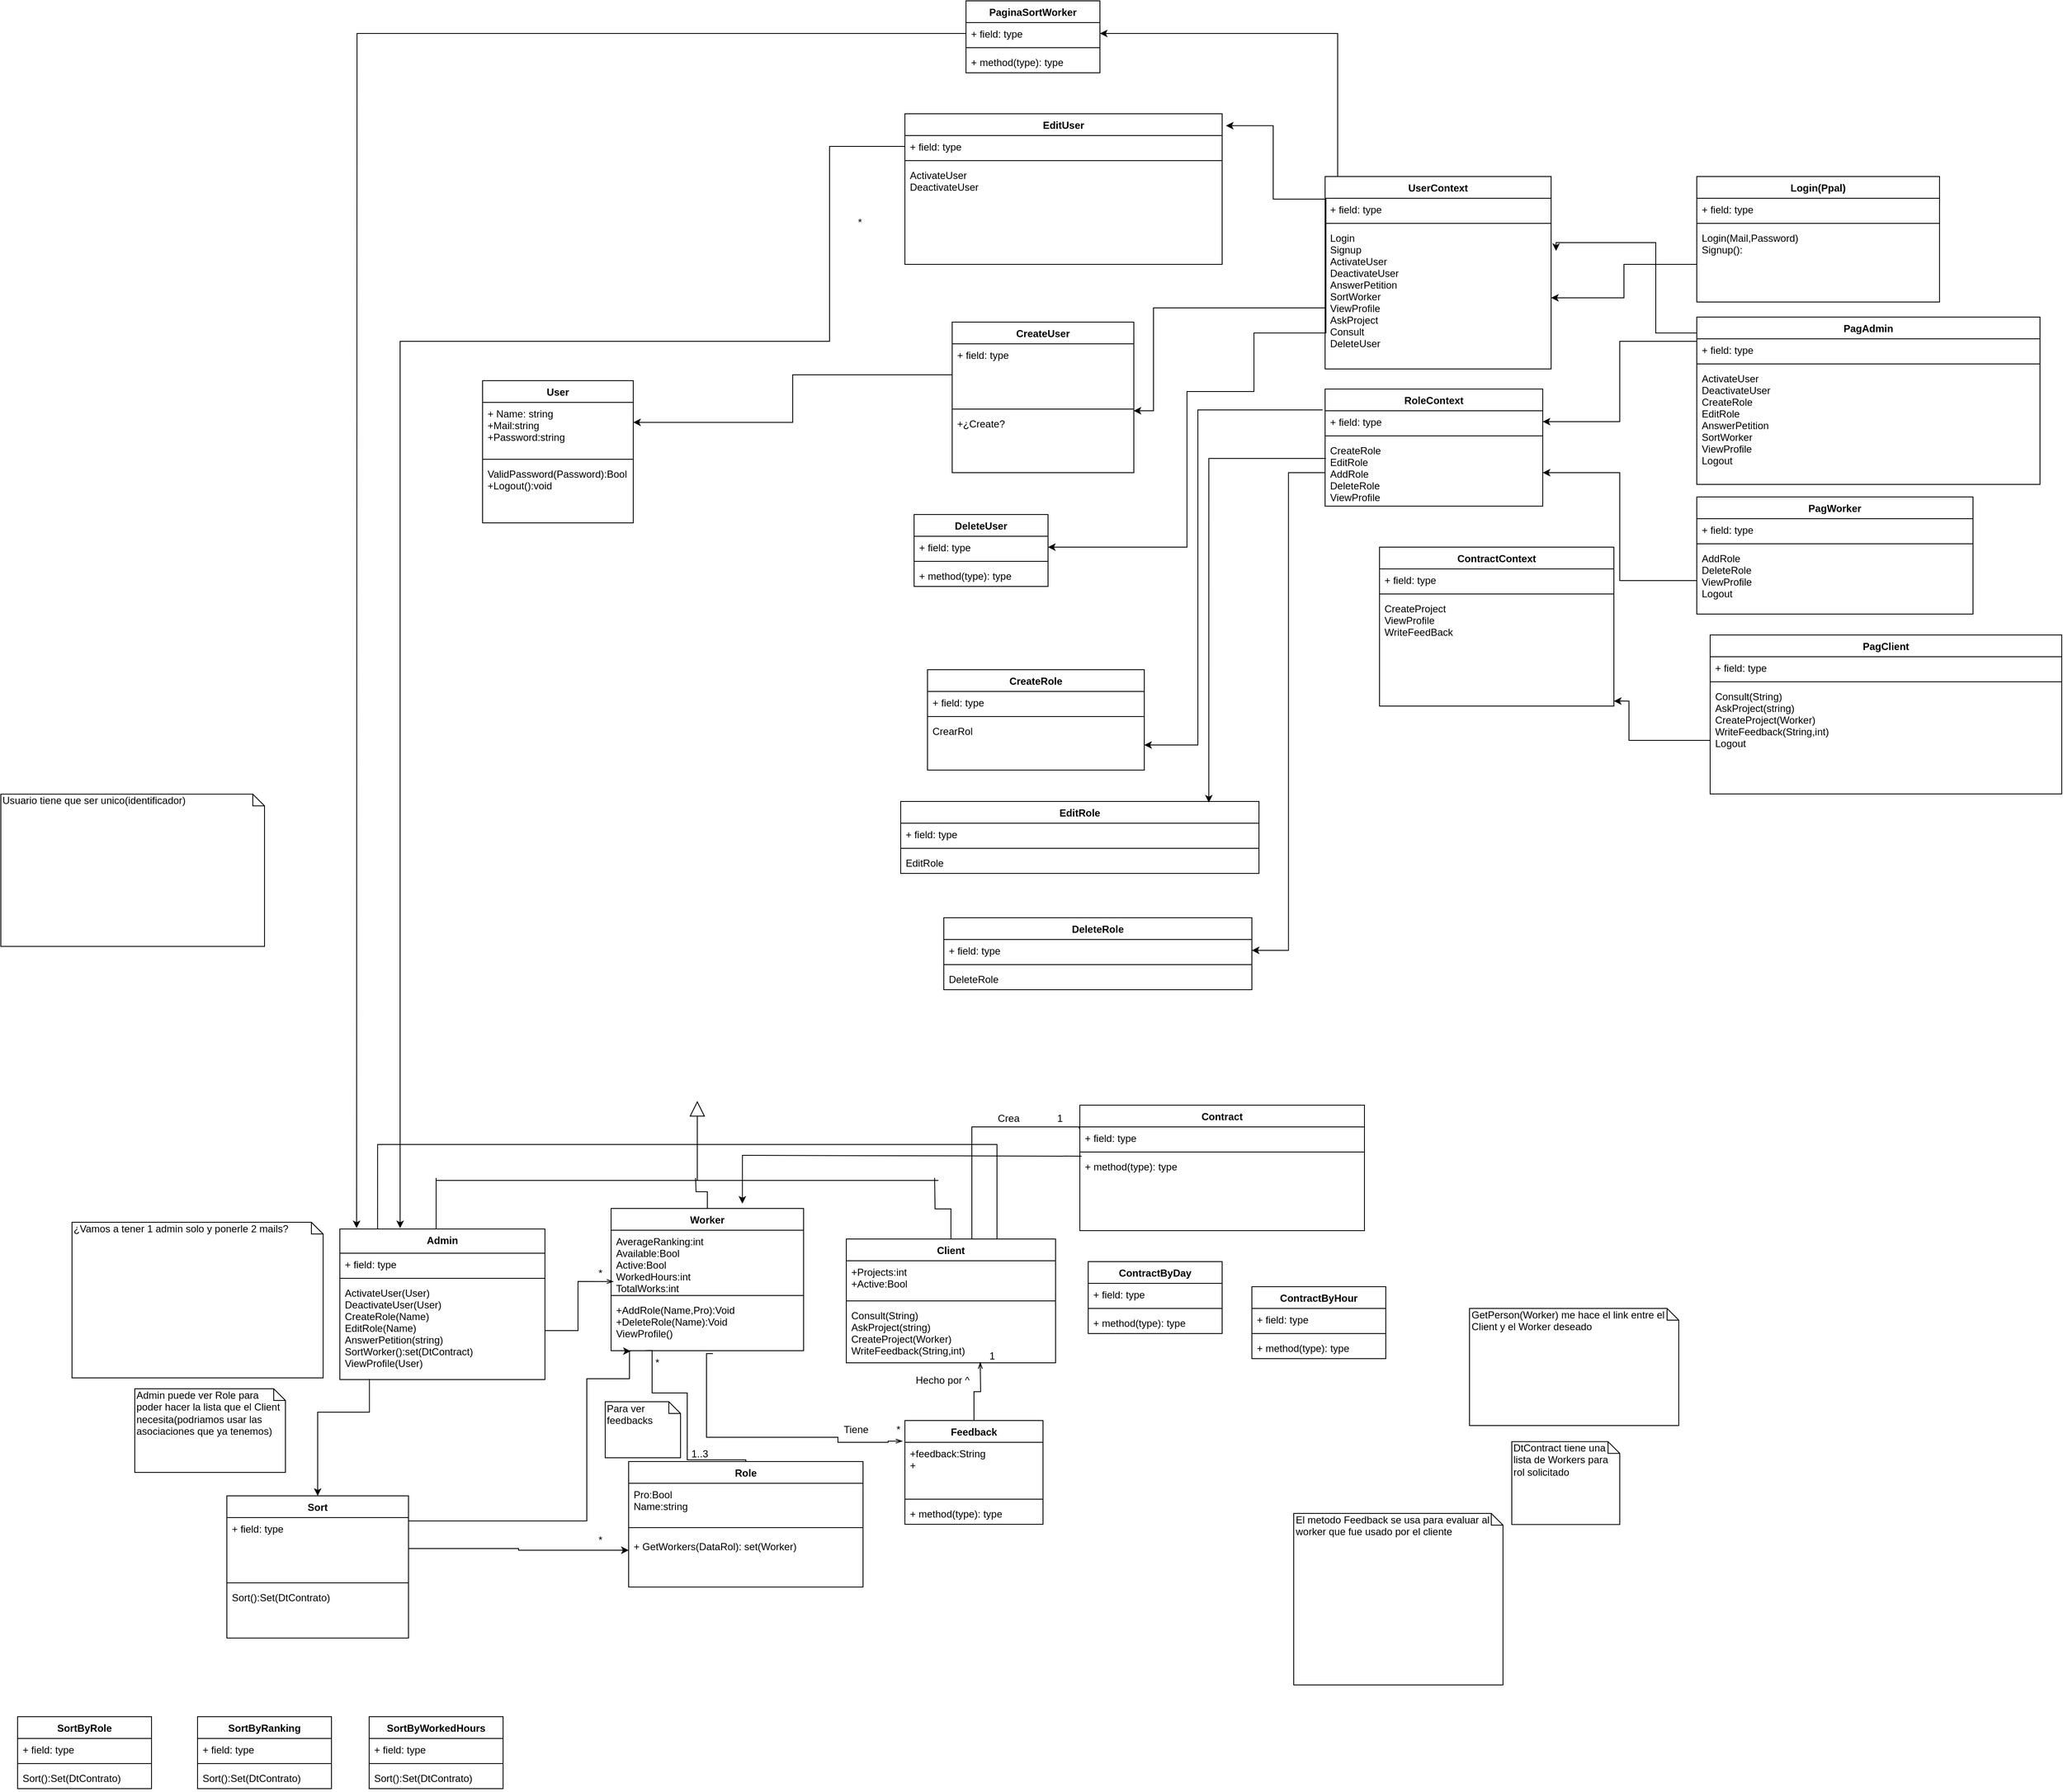 <mxfile version="10.6.7" type="device"><diagram id="SDJkYluCiTzwaR56uqzN" name="Page-1"><mxGraphModel dx="2050" dy="1736" grid="1" gridSize="10" guides="1" tooltips="1" connect="1" arrows="1" fold="1" page="1" pageScale="1" pageWidth="850" pageHeight="1100" math="0" shadow="0"><root><mxCell id="0"/><mxCell id="1" parent="0"/><mxCell id="5q09OxSUYwtpQelPZ46q-1" value="User" style="swimlane;fontStyle=1;align=center;verticalAlign=top;childLayout=stackLayout;horizontal=1;startSize=26;horizontalStack=0;resizeParent=1;resizeParentMax=0;resizeLast=0;collapsible=1;marginBottom=0;" parent="1" vertex="1"><mxGeometry x="-41.5" y="257" width="180" height="170" as="geometry"/></mxCell><mxCell id="5q09OxSUYwtpQelPZ46q-2" value="+ Name: string&#10;+Mail:string&#10;+Password:string&#10;" style="text;strokeColor=none;fillColor=none;align=left;verticalAlign=top;spacingLeft=4;spacingRight=4;overflow=hidden;rotatable=0;points=[[0,0.5],[1,0.5]];portConstraint=eastwest;" parent="5q09OxSUYwtpQelPZ46q-1" vertex="1"><mxGeometry y="26" width="180" height="64" as="geometry"/></mxCell><mxCell id="5q09OxSUYwtpQelPZ46q-3" value="" style="line;strokeWidth=1;fillColor=none;align=left;verticalAlign=middle;spacingTop=-1;spacingLeft=3;spacingRight=3;rotatable=0;labelPosition=right;points=[];portConstraint=eastwest;" parent="5q09OxSUYwtpQelPZ46q-1" vertex="1"><mxGeometry y="90" width="180" height="8" as="geometry"/></mxCell><mxCell id="5q09OxSUYwtpQelPZ46q-4" value="ValidPassword(Password):Bool&#10;+Logout():void&#10;" style="text;strokeColor=none;fillColor=none;align=left;verticalAlign=top;spacingLeft=4;spacingRight=4;overflow=hidden;rotatable=0;points=[[0,0.5],[1,0.5]];portConstraint=eastwest;" parent="5q09OxSUYwtpQelPZ46q-1" vertex="1"><mxGeometry y="98" width="180" height="72" as="geometry"/></mxCell><mxCell id="5q09OxSUYwtpQelPZ46q-5" value="&lt;br&gt;&lt;br&gt;" style="endArrow=block;endSize=16;endFill=0;html=1;entryX=0.513;entryY=1.069;entryDx=0;entryDy=0;entryPerimeter=0;" parent="1" edge="1"><mxGeometry width="160" relative="1" as="geometry"><mxPoint x="215" y="1213" as="sourcePoint"/><mxPoint x="215" y="1118" as="targetPoint"/></mxGeometry></mxCell><mxCell id="5q09OxSUYwtpQelPZ46q-10" value="" style="endArrow=none;html=1;" parent="1" edge="1"><mxGeometry width="50" height="50" relative="1" as="geometry"><mxPoint x="-97" y="1213" as="sourcePoint"/><mxPoint x="503" y="1213" as="targetPoint"/></mxGeometry></mxCell><mxCell id="5q09OxSUYwtpQelPZ46q-26" value="" style="edgeStyle=orthogonalEdgeStyle;rounded=0;orthogonalLoop=1;jettySize=auto;html=1;endArrow=none;endFill=0;" parent="1" source="5q09OxSUYwtpQelPZ46q-12" edge="1"><mxGeometry relative="1" as="geometry"><mxPoint x="-97" y="1210" as="targetPoint"/><Array as="points"><mxPoint x="-97" y="1220"/></Array></mxGeometry></mxCell><mxCell id="5q09OxSUYwtpQelPZ46q-35" value="" style="edgeStyle=orthogonalEdgeStyle;rounded=0;orthogonalLoop=1;jettySize=auto;html=1;endArrow=none;endFill=0;" parent="1" source="5q09OxSUYwtpQelPZ46q-27" edge="1"><mxGeometry relative="1" as="geometry"><mxPoint x="213" y="1210" as="targetPoint"/></mxGeometry></mxCell><mxCell id="5q09OxSUYwtpQelPZ46q-27" value="Worker" style="swimlane;fontStyle=1;align=center;verticalAlign=top;childLayout=stackLayout;horizontal=1;startSize=26;horizontalStack=0;resizeParent=1;resizeParentMax=0;resizeLast=0;collapsible=1;marginBottom=0;" parent="1" vertex="1"><mxGeometry x="112" y="1246.5" width="230" height="170" as="geometry"/></mxCell><mxCell id="5q09OxSUYwtpQelPZ46q-28" value="AverageRanking:int&#10;Available:Bool&#10;Active:Bool&#10;WorkedHours:int&#10;TotalWorks:int&#10;&#10;" style="text;strokeColor=none;fillColor=none;align=left;verticalAlign=top;spacingLeft=4;spacingRight=4;overflow=hidden;rotatable=0;points=[[0,0.5],[1,0.5]];portConstraint=eastwest;" parent="5q09OxSUYwtpQelPZ46q-27" vertex="1"><mxGeometry y="26" width="230" height="74" as="geometry"/></mxCell><mxCell id="5q09OxSUYwtpQelPZ46q-29" value="" style="line;strokeWidth=1;fillColor=none;align=left;verticalAlign=middle;spacingTop=-1;spacingLeft=3;spacingRight=3;rotatable=0;labelPosition=right;points=[];portConstraint=eastwest;" parent="5q09OxSUYwtpQelPZ46q-27" vertex="1"><mxGeometry y="100" width="230" height="8" as="geometry"/></mxCell><mxCell id="5q09OxSUYwtpQelPZ46q-30" value="+AddRole(Name,Pro):Void&#10;+DeleteRole(Name):Void&#10;ViewProfile()" style="text;strokeColor=none;fillColor=none;align=left;verticalAlign=top;spacingLeft=4;spacingRight=4;overflow=hidden;rotatable=0;points=[[0,0.5],[1,0.5]];portConstraint=eastwest;" parent="5q09OxSUYwtpQelPZ46q-27" vertex="1"><mxGeometry y="108" width="230" height="62" as="geometry"/></mxCell><mxCell id="5q09OxSUYwtpQelPZ46q-89" style="edgeStyle=orthogonalEdgeStyle;rounded=0;orthogonalLoop=1;jettySize=auto;html=1;exitX=0.5;exitY=0;exitDx=0;exitDy=0;startArrow=none;startFill=0;endArrow=none;endFill=0;" parent="1" source="5q09OxSUYwtpQelPZ46q-36" edge="1"><mxGeometry relative="1" as="geometry"><mxPoint x="498.529" y="1210" as="targetPoint"/></mxGeometry></mxCell><mxCell id="k8MaMHGygyyiRWq4Le-P-3" style="edgeStyle=orthogonalEdgeStyle;rounded=0;orthogonalLoop=1;jettySize=auto;html=1;exitX=0.75;exitY=0;exitDx=0;exitDy=0;entryX=0.184;entryY=0.009;entryDx=0;entryDy=0;entryPerimeter=0;endArrow=none;endFill=0;" parent="1" source="5q09OxSUYwtpQelPZ46q-36" target="5q09OxSUYwtpQelPZ46q-12" edge="1"><mxGeometry relative="1" as="geometry"><Array as="points"><mxPoint x="573" y="1170"/><mxPoint x="-167" y="1170"/></Array></mxGeometry></mxCell><mxCell id="50Mh4U7ZmOXtQYmtyxgU-5" style="edgeStyle=orthogonalEdgeStyle;rounded=0;orthogonalLoop=1;jettySize=auto;html=1;entryX=-0.002;entryY=0.088;entryDx=0;entryDy=0;entryPerimeter=0;endArrow=none;endFill=0;" parent="1" source="5q09OxSUYwtpQelPZ46q-36" edge="1" target="50Mh4U7ZmOXtQYmtyxgU-2"><mxGeometry relative="1" as="geometry"><mxPoint x="652" y="1149" as="targetPoint"/><Array as="points"><mxPoint x="543" y="1149"/><mxPoint x="671" y="1149"/></Array></mxGeometry></mxCell><mxCell id="5q09OxSUYwtpQelPZ46q-36" value="Client" style="swimlane;fontStyle=1;align=center;verticalAlign=top;childLayout=stackLayout;horizontal=1;startSize=26;horizontalStack=0;resizeParent=1;resizeParentMax=0;resizeLast=0;collapsible=1;marginBottom=0;" parent="1" vertex="1"><mxGeometry x="393" y="1283" width="250" height="148" as="geometry"/></mxCell><mxCell id="5q09OxSUYwtpQelPZ46q-37" value="+Projects:int&#10;+Active:Bool&#10;" style="text;strokeColor=none;fillColor=none;align=left;verticalAlign=top;spacingLeft=4;spacingRight=4;overflow=hidden;rotatable=0;points=[[0,0.5],[1,0.5]];portConstraint=eastwest;" parent="5q09OxSUYwtpQelPZ46q-36" vertex="1"><mxGeometry y="26" width="250" height="44" as="geometry"/></mxCell><mxCell id="5q09OxSUYwtpQelPZ46q-38" value="" style="line;strokeWidth=1;fillColor=none;align=left;verticalAlign=middle;spacingTop=-1;spacingLeft=3;spacingRight=3;rotatable=0;labelPosition=right;points=[];portConstraint=eastwest;" parent="5q09OxSUYwtpQelPZ46q-36" vertex="1"><mxGeometry y="70" width="250" height="8" as="geometry"/></mxCell><mxCell id="5q09OxSUYwtpQelPZ46q-39" value="Consult(String)&#10;AskProject(string)&#10;CreateProject(Worker)&#10;WriteFeedback(String,int)&#10;&#10;" style="text;strokeColor=none;fillColor=none;align=left;verticalAlign=top;spacingLeft=4;spacingRight=4;overflow=hidden;rotatable=0;points=[[0,0.5],[1,0.5]];portConstraint=eastwest;" parent="5q09OxSUYwtpQelPZ46q-36" vertex="1"><mxGeometry y="78" width="250" height="70" as="geometry"/></mxCell><mxCell id="5q09OxSUYwtpQelPZ46q-85" style="edgeStyle=orthogonalEdgeStyle;rounded=0;orthogonalLoop=1;jettySize=auto;html=1;exitX=0.5;exitY=0;exitDx=0;exitDy=0;entryX=0.177;entryY=0.997;entryDx=0;entryDy=0;entryPerimeter=0;startArrow=none;startFill=0;endArrow=none;endFill=0;" parent="1" source="5q09OxSUYwtpQelPZ46q-53" target="5q09OxSUYwtpQelPZ46q-30" edge="1"><mxGeometry relative="1" as="geometry"><Array as="points"><mxPoint x="203" y="1547"/><mxPoint x="203" y="1467"/><mxPoint x="161" y="1467"/></Array></mxGeometry></mxCell><mxCell id="5q09OxSUYwtpQelPZ46q-62" value="1..3" style="text;html=1;resizable=0;points=[];autosize=1;align=left;verticalAlign=top;spacingTop=-4;" parent="1" vertex="1"><mxGeometry x="206" y="1530" width="40" height="20" as="geometry"/></mxCell><mxCell id="5q09OxSUYwtpQelPZ46q-64" value="Feedback" style="swimlane;fontStyle=1;align=center;verticalAlign=top;childLayout=stackLayout;horizontal=1;startSize=26;horizontalStack=0;resizeParent=1;resizeParentMax=0;resizeLast=0;collapsible=1;marginBottom=0;" parent="1" vertex="1"><mxGeometry x="463" y="1500" width="165" height="124" as="geometry"/></mxCell><mxCell id="5q09OxSUYwtpQelPZ46q-65" value="+feedback:String&#10;+&#10;" style="text;strokeColor=none;fillColor=none;align=left;verticalAlign=top;spacingLeft=4;spacingRight=4;overflow=hidden;rotatable=0;points=[[0,0.5],[1,0.5]];portConstraint=eastwest;" parent="5q09OxSUYwtpQelPZ46q-64" vertex="1"><mxGeometry y="26" width="165" height="64" as="geometry"/></mxCell><mxCell id="5q09OxSUYwtpQelPZ46q-66" value="" style="line;strokeWidth=1;fillColor=none;align=left;verticalAlign=middle;spacingTop=-1;spacingLeft=3;spacingRight=3;rotatable=0;labelPosition=right;points=[];portConstraint=eastwest;" parent="5q09OxSUYwtpQelPZ46q-64" vertex="1"><mxGeometry y="90" width="165" height="8" as="geometry"/></mxCell><mxCell id="5q09OxSUYwtpQelPZ46q-67" value="+ method(type): type" style="text;strokeColor=none;fillColor=none;align=left;verticalAlign=top;spacingLeft=4;spacingRight=4;overflow=hidden;rotatable=0;points=[[0,0.5],[1,0.5]];portConstraint=eastwest;" parent="5q09OxSUYwtpQelPZ46q-64" vertex="1"><mxGeometry y="98" width="165" height="26" as="geometry"/></mxCell><mxCell id="5q09OxSUYwtpQelPZ46q-75" value="*" style="text;html=1;resizable=0;points=[];autosize=1;align=left;verticalAlign=top;spacingTop=-4;" parent="1" vertex="1"><mxGeometry x="451" y="1501" width="20" height="20" as="geometry"/></mxCell><mxCell id="5q09OxSUYwtpQelPZ46q-76" value="Hecho por ^" style="text;html=1;resizable=0;points=[];autosize=1;align=left;verticalAlign=top;spacingTop=-4;" parent="1" vertex="1"><mxGeometry x="474" y="1442" width="80" height="20" as="geometry"/></mxCell><mxCell id="5q09OxSUYwtpQelPZ46q-77" value="Tiene&amp;nbsp;" style="text;html=1;resizable=0;points=[];autosize=1;align=left;verticalAlign=top;spacingTop=-4;" parent="1" vertex="1"><mxGeometry x="388" y="1501" width="50" height="20" as="geometry"/></mxCell><mxCell id="5q09OxSUYwtpQelPZ46q-87" style="edgeStyle=orthogonalEdgeStyle;rounded=0;orthogonalLoop=1;jettySize=auto;html=1;exitX=1;exitY=0.5;exitDx=0;exitDy=0;entryX=0.013;entryY=0.829;entryDx=0;entryDy=0;entryPerimeter=0;startArrow=none;startFill=0;endArrow=openThin;endFill=0;" parent="1" source="5q09OxSUYwtpQelPZ46q-15" target="5q09OxSUYwtpQelPZ46q-28" edge="1"><mxGeometry relative="1" as="geometry"/></mxCell><mxCell id="5q09OxSUYwtpQelPZ46q-88" value="*" style="text;html=1;resizable=0;points=[];autosize=1;align=left;verticalAlign=top;spacingTop=-4;" parent="1" vertex="1"><mxGeometry x="95" y="1314" width="20" height="20" as="geometry"/></mxCell><mxCell id="5q09OxSUYwtpQelPZ46q-90" value="DtContract&amp;nbsp;tiene una lista de Workers para rol solicitado" style="shape=note;whiteSpace=wrap;html=1;size=14;verticalAlign=top;align=left;spacingTop=-6;" parent="1" vertex="1"><mxGeometry x="1188" y="1525.229" width="129" height="99" as="geometry"/></mxCell><mxCell id="TyFhL4nCGPg7oJpDTBno-4" value="Admin puede ver Role para poder hacer la lista que el Client necesita(podriamos usar las asociaciones que ya tenemos)" style="shape=note;whiteSpace=wrap;html=1;size=14;verticalAlign=top;align=left;spacingTop=-6;" parent="1" vertex="1"><mxGeometry x="-457" y="1462" width="180" height="100" as="geometry"/></mxCell><mxCell id="5q09OxSUYwtpQelPZ46q-73" value="1" style="text;html=1;resizable=0;points=[];autosize=1;align=left;verticalAlign=top;spacingTop=-4;" parent="1" vertex="1"><mxGeometry x="562" y="1412.5" width="20" height="20" as="geometry"/></mxCell><mxCell id="TyFhL4nCGPg7oJpDTBno-5" style="edgeStyle=orthogonalEdgeStyle;rounded=0;orthogonalLoop=1;jettySize=auto;html=1;exitX=0.5;exitY=0;exitDx=0;exitDy=0;startArrow=none;startFill=0;endArrow=openThin;endFill=0;" parent="1" source="5q09OxSUYwtpQelPZ46q-64" edge="1"><mxGeometry relative="1" as="geometry"><mxPoint x="503" y="1504" as="sourcePoint"/><mxPoint x="553" y="1430" as="targetPoint"/></mxGeometry></mxCell><mxCell id="k8MaMHGygyyiRWq4Le-P-5" value="El metodo Feedback se usa para evaluar al worker que fue usado por el cliente" style="shape=note;whiteSpace=wrap;html=1;size=14;verticalAlign=top;align=left;spacingTop=-6;" parent="1" vertex="1"><mxGeometry x="927.5" y="1611" width="250" height="205" as="geometry"/></mxCell><mxCell id="k8MaMHGygyyiRWq4Le-P-8" value="GetPerson(Worker) me hace el link entre el Client y el Worker deseado" style="shape=note;whiteSpace=wrap;html=1;size=14;verticalAlign=top;align=left;spacingTop=-6;" parent="1" vertex="1"><mxGeometry x="1137.5" y="1366" width="250" height="140" as="geometry"/></mxCell><mxCell id="k8MaMHGygyyiRWq4Le-P-9" value="Usuario tiene que ser unico(identificador)" style="shape=note;whiteSpace=wrap;html=1;size=14;verticalAlign=top;align=left;spacingTop=-6;" parent="1" vertex="1"><mxGeometry x="-617" y="751.214" width="315" height="182" as="geometry"/></mxCell><mxCell id="k8MaMHGygyyiRWq4Le-P-13" style="edgeStyle=orthogonalEdgeStyle;rounded=0;orthogonalLoop=1;jettySize=auto;html=1;entryX=0.529;entryY=1.057;entryDx=0;entryDy=0;entryPerimeter=0;startArrow=openThin;startFill=0;endArrow=none;endFill=0;exitX=-0.017;exitY=-0.022;exitDx=0;exitDy=0;exitPerimeter=0;" parent="1" source="5q09OxSUYwtpQelPZ46q-65" target="5q09OxSUYwtpQelPZ46q-30" edge="1"><mxGeometry relative="1" as="geometry"><mxPoint x="403" y="1525" as="sourcePoint"/><Array as="points"><mxPoint x="443" y="1524"/><mxPoint x="443" y="1526"/><mxPoint x="383" y="1526"/><mxPoint x="383" y="1520"/><mxPoint x="226" y="1520"/></Array></mxGeometry></mxCell><mxCell id="k8MaMHGygyyiRWq4Le-P-15" value="" style="group" parent="1" vertex="1" connectable="0"><mxGeometry x="-212" y="1271" width="625" height="500" as="geometry"/></mxCell><mxCell id="5q09OxSUYwtpQelPZ46q-12" value="Admin" style="swimlane;fontStyle=1;align=center;verticalAlign=top;childLayout=stackLayout;horizontal=1;startSize=29;horizontalStack=0;resizeParent=1;resizeParentMax=0;resizeLast=0;collapsible=1;marginBottom=0;" parent="k8MaMHGygyyiRWq4Le-P-15" vertex="1"><mxGeometry width="245" height="180" as="geometry"/></mxCell><mxCell id="5q09OxSUYwtpQelPZ46q-13" value="+ field: type" style="text;strokeColor=none;fillColor=none;align=left;verticalAlign=top;spacingLeft=4;spacingRight=4;overflow=hidden;rotatable=0;points=[[0,0.5],[1,0.5]];portConstraint=eastwest;" parent="5q09OxSUYwtpQelPZ46q-12" vertex="1"><mxGeometry y="29" width="245" height="26" as="geometry"/></mxCell><mxCell id="5q09OxSUYwtpQelPZ46q-14" value="" style="line;strokeWidth=1;fillColor=none;align=left;verticalAlign=middle;spacingTop=-1;spacingLeft=3;spacingRight=3;rotatable=0;labelPosition=right;points=[];portConstraint=eastwest;" parent="5q09OxSUYwtpQelPZ46q-12" vertex="1"><mxGeometry y="55" width="245" height="8" as="geometry"/></mxCell><mxCell id="5q09OxSUYwtpQelPZ46q-15" value="ActivateUser(User)&#10;DeactivateUser(User)&#10;CreateRole(Name)&#10;EditRole(Name)&#10;AnswerPetition(string)&#10;SortWorker():set(DtContract)&#10;ViewProfile(User)&#10;&#10;" style="text;strokeColor=none;fillColor=none;align=left;verticalAlign=top;spacingLeft=4;spacingRight=4;overflow=hidden;rotatable=0;points=[[0,0.5],[1,0.5]];portConstraint=eastwest;" parent="5q09OxSUYwtpQelPZ46q-12" vertex="1"><mxGeometry y="63" width="245" height="117" as="geometry"/></mxCell><mxCell id="5q09OxSUYwtpQelPZ46q-53" value="Role" style="swimlane;fontStyle=1;align=center;verticalAlign=top;childLayout=stackLayout;horizontal=1;startSize=26;horizontalStack=0;resizeParent=1;resizeParentMax=0;resizeLast=0;collapsible=1;marginBottom=0;" parent="k8MaMHGygyyiRWq4Le-P-15" vertex="1"><mxGeometry x="345" y="278" width="280" height="150" as="geometry"/></mxCell><mxCell id="5q09OxSUYwtpQelPZ46q-54" value="Pro:Bool&#10;Name:string&#10;" style="text;strokeColor=none;fillColor=none;align=left;verticalAlign=top;spacingLeft=4;spacingRight=4;overflow=hidden;rotatable=0;points=[[0,0.5],[1,0.5]];portConstraint=eastwest;" parent="5q09OxSUYwtpQelPZ46q-53" vertex="1"><mxGeometry y="26" width="280" height="44" as="geometry"/></mxCell><mxCell id="5q09OxSUYwtpQelPZ46q-55" value="" style="line;strokeWidth=1;fillColor=none;align=left;verticalAlign=middle;spacingTop=-1;spacingLeft=3;spacingRight=3;rotatable=0;labelPosition=right;points=[];portConstraint=eastwest;" parent="5q09OxSUYwtpQelPZ46q-53" vertex="1"><mxGeometry y="70" width="280" height="18" as="geometry"/></mxCell><mxCell id="5q09OxSUYwtpQelPZ46q-56" value="+ GetWorkers(DataRol): set(Worker)&#10;&#10;" style="text;strokeColor=none;fillColor=none;align=left;verticalAlign=top;spacingLeft=4;spacingRight=4;overflow=hidden;rotatable=0;points=[[0,0.5],[1,0.5]];portConstraint=eastwest;" parent="5q09OxSUYwtpQelPZ46q-53" vertex="1"><mxGeometry y="88" width="280" height="62" as="geometry"/></mxCell><mxCell id="k8MaMHGygyyiRWq4Le-P-14" value="*" style="text;html=1;resizable=0;points=[];autosize=1;align=left;verticalAlign=top;spacingTop=-4;" parent="k8MaMHGygyyiRWq4Le-P-15" vertex="1"><mxGeometry x="307" y="362" width="20" height="20" as="geometry"/></mxCell><mxCell id="TyFhL4nCGPg7oJpDTBno-1" value="Para ver feedbacks" style="shape=note;whiteSpace=wrap;html=1;size=14;verticalAlign=top;align=left;spacingTop=-6;" parent="k8MaMHGygyyiRWq4Le-P-15" vertex="1"><mxGeometry x="317" y="206.5" width="90" height="67" as="geometry"/></mxCell><mxCell id="5q09OxSUYwtpQelPZ46q-63" value="*" style="text;html=1;resizable=0;points=[];autosize=1;align=left;verticalAlign=top;spacingTop=-4;" parent="k8MaMHGygyyiRWq4Le-P-15" vertex="1"><mxGeometry x="375" y="150" width="20" height="20" as="geometry"/></mxCell><mxCell id="k8MaMHGygyyiRWq4Le-P-21" value="¿Vamos a tener 1 admin solo y ponerle 2 mails?" style="shape=note;whiteSpace=wrap;html=1;size=14;verticalAlign=top;align=left;spacingTop=-6;" parent="1" vertex="1"><mxGeometry x="-532" y="1263" width="300" height="186" as="geometry"/></mxCell><mxCell id="50Mh4U7ZmOXtQYmtyxgU-26" style="edgeStyle=orthogonalEdgeStyle;rounded=0;orthogonalLoop=1;jettySize=auto;html=1;entryX=0.144;entryY=0.994;entryDx=0;entryDy=0;entryPerimeter=0;startArrow=classic;startFill=1;endArrow=none;endFill=0;" parent="1" source="kARqLUttwAQogrcN5J3Q-1" target="5q09OxSUYwtpQelPZ46q-15" edge="1"><mxGeometry relative="1" as="geometry"><Array as="points"><mxPoint x="-238" y="1490"/><mxPoint x="-177" y="1490"/></Array></mxGeometry></mxCell><mxCell id="kARqLUttwAQogrcN5J3Q-1" value="Sort" style="swimlane;fontStyle=1;align=center;verticalAlign=top;childLayout=stackLayout;horizontal=1;startSize=26;horizontalStack=0;resizeParent=1;resizeParentMax=0;resizeLast=0;collapsible=1;marginBottom=0;" parent="1" vertex="1"><mxGeometry x="-347" y="1590" width="217" height="170" as="geometry"/></mxCell><mxCell id="kARqLUttwAQogrcN5J3Q-2" value="+ field: type&#10;" style="text;strokeColor=none;fillColor=none;align=left;verticalAlign=top;spacingLeft=4;spacingRight=4;overflow=hidden;rotatable=0;points=[[0,0.5],[1,0.5]];portConstraint=eastwest;" parent="kARqLUttwAQogrcN5J3Q-1" vertex="1"><mxGeometry y="26" width="217" height="74" as="geometry"/></mxCell><mxCell id="kARqLUttwAQogrcN5J3Q-3" value="" style="line;strokeWidth=1;fillColor=none;align=left;verticalAlign=middle;spacingTop=-1;spacingLeft=3;spacingRight=3;rotatable=0;labelPosition=right;points=[];portConstraint=eastwest;" parent="kARqLUttwAQogrcN5J3Q-1" vertex="1"><mxGeometry y="100" width="217" height="8" as="geometry"/></mxCell><mxCell id="kARqLUttwAQogrcN5J3Q-4" value="Sort():Set(DtContrato)&#10;" style="text;strokeColor=none;fillColor=none;align=left;verticalAlign=top;spacingLeft=4;spacingRight=4;overflow=hidden;rotatable=0;points=[[0,0.5],[1,0.5]];portConstraint=eastwest;" parent="kARqLUttwAQogrcN5J3Q-1" vertex="1"><mxGeometry y="108" width="217" height="62" as="geometry"/></mxCell><mxCell id="kARqLUttwAQogrcN5J3Q-12" value="CreateUser" style="swimlane;fontStyle=1;align=center;verticalAlign=top;childLayout=stackLayout;horizontal=1;startSize=26;horizontalStack=0;resizeParent=1;resizeParentMax=0;resizeLast=0;collapsible=1;marginBottom=0;" parent="1" vertex="1"><mxGeometry x="519.5" y="187" width="217" height="180" as="geometry"/></mxCell><mxCell id="kARqLUttwAQogrcN5J3Q-13" value="+ field: type&#10;&#10;" style="text;strokeColor=none;fillColor=none;align=left;verticalAlign=top;spacingLeft=4;spacingRight=4;overflow=hidden;rotatable=0;points=[[0,0.5],[1,0.5]];portConstraint=eastwest;" parent="kARqLUttwAQogrcN5J3Q-12" vertex="1"><mxGeometry y="26" width="217" height="74" as="geometry"/></mxCell><mxCell id="kARqLUttwAQogrcN5J3Q-14" value="" style="line;strokeWidth=1;fillColor=none;align=left;verticalAlign=middle;spacingTop=-1;spacingLeft=3;spacingRight=3;rotatable=0;labelPosition=right;points=[];portConstraint=eastwest;" parent="kARqLUttwAQogrcN5J3Q-12" vertex="1"><mxGeometry y="100" width="217" height="8" as="geometry"/></mxCell><mxCell id="kARqLUttwAQogrcN5J3Q-15" value="+¿Create?&#10;" style="text;strokeColor=none;fillColor=none;align=left;verticalAlign=top;spacingLeft=4;spacingRight=4;overflow=hidden;rotatable=0;points=[[0,0.5],[1,0.5]];portConstraint=eastwest;" parent="kARqLUttwAQogrcN5J3Q-12" vertex="1"><mxGeometry y="108" width="217" height="72" as="geometry"/></mxCell><mxCell id="50Mh4U7ZmOXtQYmtyxgU-1" value="Contract" style="swimlane;fontStyle=1;align=center;verticalAlign=top;childLayout=stackLayout;horizontal=1;startSize=26;horizontalStack=0;resizeParent=1;resizeParentMax=0;resizeLast=0;collapsible=1;marginBottom=0;" parent="1" vertex="1"><mxGeometry x="672" y="1123" width="340" height="150" as="geometry"/></mxCell><mxCell id="50Mh4U7ZmOXtQYmtyxgU-2" value="+ field: type" style="text;strokeColor=none;fillColor=none;align=left;verticalAlign=top;spacingLeft=4;spacingRight=4;overflow=hidden;rotatable=0;points=[[0,0.5],[1,0.5]];portConstraint=eastwest;" parent="50Mh4U7ZmOXtQYmtyxgU-1" vertex="1"><mxGeometry y="26" width="340" height="26" as="geometry"/></mxCell><mxCell id="50Mh4U7ZmOXtQYmtyxgU-3" value="" style="line;strokeWidth=1;fillColor=none;align=left;verticalAlign=middle;spacingTop=-1;spacingLeft=3;spacingRight=3;rotatable=0;labelPosition=right;points=[];portConstraint=eastwest;" parent="50Mh4U7ZmOXtQYmtyxgU-1" vertex="1"><mxGeometry y="52" width="340" height="8" as="geometry"/></mxCell><mxCell id="50Mh4U7ZmOXtQYmtyxgU-4" value="+ method(type): type" style="text;strokeColor=none;fillColor=none;align=left;verticalAlign=top;spacingLeft=4;spacingRight=4;overflow=hidden;rotatable=0;points=[[0,0.5],[1,0.5]];portConstraint=eastwest;" parent="50Mh4U7ZmOXtQYmtyxgU-1" vertex="1"><mxGeometry y="60" width="340" height="90" as="geometry"/></mxCell><mxCell id="50Mh4U7ZmOXtQYmtyxgU-6" value="Crea" style="text;html=1;resizable=0;points=[];autosize=1;align=left;verticalAlign=top;spacingTop=-4;" parent="1" vertex="1"><mxGeometry x="571.5" y="1129" width="40" height="20" as="geometry"/></mxCell><mxCell id="50Mh4U7ZmOXtQYmtyxgU-7" value="1" style="text;html=1;resizable=0;points=[];autosize=1;align=left;verticalAlign=top;spacingTop=-4;" parent="1" vertex="1"><mxGeometry x="643" y="1129" width="20" height="20" as="geometry"/></mxCell><mxCell id="50Mh4U7ZmOXtQYmtyxgU-8" style="edgeStyle=orthogonalEdgeStyle;rounded=0;orthogonalLoop=1;jettySize=auto;html=1;exitX=0.006;exitY=0.011;exitDx=0;exitDy=0;entryX=0.682;entryY=-0.034;entryDx=0;entryDy=0;entryPerimeter=0;exitPerimeter=0;" parent="1" target="5q09OxSUYwtpQelPZ46q-27" edge="1" source="50Mh4U7ZmOXtQYmtyxgU-4"><mxGeometry relative="1" as="geometry"><mxPoint x="653" y="1183" as="sourcePoint"/><Array as="points"><mxPoint x="674" y="1183"/><mxPoint x="269" y="1183"/></Array></mxGeometry></mxCell><mxCell id="50Mh4U7ZmOXtQYmtyxgU-10" value="SortByRole" style="swimlane;fontStyle=1;align=center;verticalAlign=top;childLayout=stackLayout;horizontal=1;startSize=26;horizontalStack=0;resizeParent=1;resizeParentMax=0;resizeLast=0;collapsible=1;marginBottom=0;" parent="1" vertex="1"><mxGeometry x="-597" y="1854" width="160" height="86" as="geometry"/></mxCell><mxCell id="50Mh4U7ZmOXtQYmtyxgU-11" value="+ field: type" style="text;strokeColor=none;fillColor=none;align=left;verticalAlign=top;spacingLeft=4;spacingRight=4;overflow=hidden;rotatable=0;points=[[0,0.5],[1,0.5]];portConstraint=eastwest;" parent="50Mh4U7ZmOXtQYmtyxgU-10" vertex="1"><mxGeometry y="26" width="160" height="26" as="geometry"/></mxCell><mxCell id="50Mh4U7ZmOXtQYmtyxgU-12" value="" style="line;strokeWidth=1;fillColor=none;align=left;verticalAlign=middle;spacingTop=-1;spacingLeft=3;spacingRight=3;rotatable=0;labelPosition=right;points=[];portConstraint=eastwest;" parent="50Mh4U7ZmOXtQYmtyxgU-10" vertex="1"><mxGeometry y="52" width="160" height="8" as="geometry"/></mxCell><mxCell id="50Mh4U7ZmOXtQYmtyxgU-13" value="Sort():Set(DtContrato)" style="text;strokeColor=none;fillColor=none;align=left;verticalAlign=top;spacingLeft=4;spacingRight=4;overflow=hidden;rotatable=0;points=[[0,0.5],[1,0.5]];portConstraint=eastwest;" parent="50Mh4U7ZmOXtQYmtyxgU-10" vertex="1"><mxGeometry y="60" width="160" height="26" as="geometry"/></mxCell><mxCell id="50Mh4U7ZmOXtQYmtyxgU-14" value="SortByRanking" style="swimlane;fontStyle=1;align=center;verticalAlign=top;childLayout=stackLayout;horizontal=1;startSize=26;horizontalStack=0;resizeParent=1;resizeParentMax=0;resizeLast=0;collapsible=1;marginBottom=0;" parent="1" vertex="1"><mxGeometry x="-382" y="1854" width="160" height="86" as="geometry"/></mxCell><mxCell id="50Mh4U7ZmOXtQYmtyxgU-15" value="+ field: type" style="text;strokeColor=none;fillColor=none;align=left;verticalAlign=top;spacingLeft=4;spacingRight=4;overflow=hidden;rotatable=0;points=[[0,0.5],[1,0.5]];portConstraint=eastwest;" parent="50Mh4U7ZmOXtQYmtyxgU-14" vertex="1"><mxGeometry y="26" width="160" height="26" as="geometry"/></mxCell><mxCell id="50Mh4U7ZmOXtQYmtyxgU-16" value="" style="line;strokeWidth=1;fillColor=none;align=left;verticalAlign=middle;spacingTop=-1;spacingLeft=3;spacingRight=3;rotatable=0;labelPosition=right;points=[];portConstraint=eastwest;" parent="50Mh4U7ZmOXtQYmtyxgU-14" vertex="1"><mxGeometry y="52" width="160" height="8" as="geometry"/></mxCell><mxCell id="50Mh4U7ZmOXtQYmtyxgU-17" value="Sort():Set(DtContrato)" style="text;strokeColor=none;fillColor=none;align=left;verticalAlign=top;spacingLeft=4;spacingRight=4;overflow=hidden;rotatable=0;points=[[0,0.5],[1,0.5]];portConstraint=eastwest;" parent="50Mh4U7ZmOXtQYmtyxgU-14" vertex="1"><mxGeometry y="60" width="160" height="26" as="geometry"/></mxCell><mxCell id="50Mh4U7ZmOXtQYmtyxgU-18" value="SortByWorkedHours" style="swimlane;fontStyle=1;align=center;verticalAlign=top;childLayout=stackLayout;horizontal=1;startSize=26;horizontalStack=0;resizeParent=1;resizeParentMax=0;resizeLast=0;collapsible=1;marginBottom=0;" parent="1" vertex="1"><mxGeometry x="-177" y="1854" width="160" height="86" as="geometry"/></mxCell><mxCell id="50Mh4U7ZmOXtQYmtyxgU-19" value="+ field: type" style="text;strokeColor=none;fillColor=none;align=left;verticalAlign=top;spacingLeft=4;spacingRight=4;overflow=hidden;rotatable=0;points=[[0,0.5],[1,0.5]];portConstraint=eastwest;" parent="50Mh4U7ZmOXtQYmtyxgU-18" vertex="1"><mxGeometry y="26" width="160" height="26" as="geometry"/></mxCell><mxCell id="50Mh4U7ZmOXtQYmtyxgU-20" value="" style="line;strokeWidth=1;fillColor=none;align=left;verticalAlign=middle;spacingTop=-1;spacingLeft=3;spacingRight=3;rotatable=0;labelPosition=right;points=[];portConstraint=eastwest;" parent="50Mh4U7ZmOXtQYmtyxgU-18" vertex="1"><mxGeometry y="52" width="160" height="8" as="geometry"/></mxCell><mxCell id="50Mh4U7ZmOXtQYmtyxgU-21" value="Sort():Set(DtContrato)" style="text;strokeColor=none;fillColor=none;align=left;verticalAlign=top;spacingLeft=4;spacingRight=4;overflow=hidden;rotatable=0;points=[[0,0.5],[1,0.5]];portConstraint=eastwest;" parent="50Mh4U7ZmOXtQYmtyxgU-18" vertex="1"><mxGeometry y="60" width="160" height="26" as="geometry"/></mxCell><mxCell id="50Mh4U7ZmOXtQYmtyxgU-25" style="edgeStyle=orthogonalEdgeStyle;rounded=0;orthogonalLoop=1;jettySize=auto;html=1;exitX=1;exitY=0.5;exitDx=0;exitDy=0;entryX=0;entryY=0.291;entryDx=0;entryDy=0;entryPerimeter=0;startArrow=none;startFill=0;endArrow=classic;endFill=1;" parent="1" source="kARqLUttwAQogrcN5J3Q-2" target="5q09OxSUYwtpQelPZ46q-56" edge="1"><mxGeometry relative="1" as="geometry"/></mxCell><mxCell id="50Mh4U7ZmOXtQYmtyxgU-27" style="edgeStyle=orthogonalEdgeStyle;rounded=0;orthogonalLoop=1;jettySize=auto;html=1;exitX=1;exitY=0.5;exitDx=0;exitDy=0;entryX=0.102;entryY=1.01;entryDx=0;entryDy=0;entryPerimeter=0;startArrow=none;startFill=0;endArrow=classic;endFill=1;" parent="1" source="kARqLUttwAQogrcN5J3Q-2" target="5q09OxSUYwtpQelPZ46q-30" edge="1"><mxGeometry relative="1" as="geometry"><Array as="points"><mxPoint x="-130" y="1620"/><mxPoint x="83" y="1620"/><mxPoint x="83" y="1450"/><mxPoint x="134" y="1450"/><mxPoint x="134" y="1417"/></Array></mxGeometry></mxCell><mxCell id="50Mh4U7ZmOXtQYmtyxgU-29" value="ContractByDay" style="swimlane;fontStyle=1;align=center;verticalAlign=top;childLayout=stackLayout;horizontal=1;startSize=26;horizontalStack=0;resizeParent=1;resizeParentMax=0;resizeLast=0;collapsible=1;marginBottom=0;" parent="1" vertex="1"><mxGeometry x="682" y="1310" width="160" height="86" as="geometry"/></mxCell><mxCell id="50Mh4U7ZmOXtQYmtyxgU-30" value="+ field: type" style="text;strokeColor=none;fillColor=none;align=left;verticalAlign=top;spacingLeft=4;spacingRight=4;overflow=hidden;rotatable=0;points=[[0,0.5],[1,0.5]];portConstraint=eastwest;" parent="50Mh4U7ZmOXtQYmtyxgU-29" vertex="1"><mxGeometry y="26" width="160" height="26" as="geometry"/></mxCell><mxCell id="50Mh4U7ZmOXtQYmtyxgU-31" value="" style="line;strokeWidth=1;fillColor=none;align=left;verticalAlign=middle;spacingTop=-1;spacingLeft=3;spacingRight=3;rotatable=0;labelPosition=right;points=[];portConstraint=eastwest;" parent="50Mh4U7ZmOXtQYmtyxgU-29" vertex="1"><mxGeometry y="52" width="160" height="8" as="geometry"/></mxCell><mxCell id="50Mh4U7ZmOXtQYmtyxgU-32" value="+ method(type): type" style="text;strokeColor=none;fillColor=none;align=left;verticalAlign=top;spacingLeft=4;spacingRight=4;overflow=hidden;rotatable=0;points=[[0,0.5],[1,0.5]];portConstraint=eastwest;" parent="50Mh4U7ZmOXtQYmtyxgU-29" vertex="1"><mxGeometry y="60" width="160" height="26" as="geometry"/></mxCell><mxCell id="50Mh4U7ZmOXtQYmtyxgU-33" value="ContractByHour" style="swimlane;fontStyle=1;align=center;verticalAlign=top;childLayout=stackLayout;horizontal=1;startSize=26;horizontalStack=0;resizeParent=1;resizeParentMax=0;resizeLast=0;collapsible=1;marginBottom=0;" parent="1" vertex="1"><mxGeometry x="877.5" y="1340" width="160" height="86" as="geometry"/></mxCell><mxCell id="50Mh4U7ZmOXtQYmtyxgU-34" value="+ field: type" style="text;strokeColor=none;fillColor=none;align=left;verticalAlign=top;spacingLeft=4;spacingRight=4;overflow=hidden;rotatable=0;points=[[0,0.5],[1,0.5]];portConstraint=eastwest;" parent="50Mh4U7ZmOXtQYmtyxgU-33" vertex="1"><mxGeometry y="26" width="160" height="26" as="geometry"/></mxCell><mxCell id="50Mh4U7ZmOXtQYmtyxgU-35" value="" style="line;strokeWidth=1;fillColor=none;align=left;verticalAlign=middle;spacingTop=-1;spacingLeft=3;spacingRight=3;rotatable=0;labelPosition=right;points=[];portConstraint=eastwest;" parent="50Mh4U7ZmOXtQYmtyxgU-33" vertex="1"><mxGeometry y="52" width="160" height="8" as="geometry"/></mxCell><mxCell id="50Mh4U7ZmOXtQYmtyxgU-36" value="+ method(type): type" style="text;strokeColor=none;fillColor=none;align=left;verticalAlign=top;spacingLeft=4;spacingRight=4;overflow=hidden;rotatable=0;points=[[0,0.5],[1,0.5]];portConstraint=eastwest;" parent="50Mh4U7ZmOXtQYmtyxgU-33" vertex="1"><mxGeometry y="60" width="160" height="26" as="geometry"/></mxCell><mxCell id="WKWUwzUZ6VAfUllw7xQe-2" value="*" style="text;html=1;resizable=0;points=[];autosize=1;align=left;verticalAlign=top;spacingTop=-4;" vertex="1" parent="1"><mxGeometry x="404.5" y="58" width="20" height="10" as="geometry"/></mxCell><mxCell id="WKWUwzUZ6VAfUllw7xQe-3" value="Login(Ppal)" style="swimlane;fontStyle=1;align=center;verticalAlign=top;childLayout=stackLayout;horizontal=1;startSize=26;horizontalStack=0;resizeParent=1;resizeParentMax=0;resizeLast=0;collapsible=1;marginBottom=0;" vertex="1" parent="1"><mxGeometry x="1409" y="13" width="290" height="150" as="geometry"/></mxCell><mxCell id="WKWUwzUZ6VAfUllw7xQe-4" value="+ field: type" style="text;strokeColor=none;fillColor=none;align=left;verticalAlign=top;spacingLeft=4;spacingRight=4;overflow=hidden;rotatable=0;points=[[0,0.5],[1,0.5]];portConstraint=eastwest;" vertex="1" parent="WKWUwzUZ6VAfUllw7xQe-3"><mxGeometry y="26" width="290" height="26" as="geometry"/></mxCell><mxCell id="WKWUwzUZ6VAfUllw7xQe-5" value="" style="line;strokeWidth=1;fillColor=none;align=left;verticalAlign=middle;spacingTop=-1;spacingLeft=3;spacingRight=3;rotatable=0;labelPosition=right;points=[];portConstraint=eastwest;" vertex="1" parent="WKWUwzUZ6VAfUllw7xQe-3"><mxGeometry y="52" width="290" height="8" as="geometry"/></mxCell><mxCell id="WKWUwzUZ6VAfUllw7xQe-6" value="Login(Mail,Password)&#10;Signup():&#10;" style="text;strokeColor=none;fillColor=none;align=left;verticalAlign=top;spacingLeft=4;spacingRight=4;overflow=hidden;rotatable=0;points=[[0,0.5],[1,0.5]];portConstraint=eastwest;" vertex="1" parent="WKWUwzUZ6VAfUllw7xQe-3"><mxGeometry y="60" width="290" height="90" as="geometry"/></mxCell><mxCell id="WKWUwzUZ6VAfUllw7xQe-76" style="edgeStyle=orthogonalEdgeStyle;rounded=0;orthogonalLoop=1;jettySize=auto;html=1;entryX=1;entryY=0.5;entryDx=0;entryDy=0;" edge="1" parent="1" source="WKWUwzUZ6VAfUllw7xQe-8" target="WKWUwzUZ6VAfUllw7xQe-73"><mxGeometry relative="1" as="geometry"><Array as="points"><mxPoint x="980" y="-158"/></Array></mxGeometry></mxCell><mxCell id="WKWUwzUZ6VAfUllw7xQe-8" value="UserContext" style="swimlane;fontStyle=1;align=center;verticalAlign=top;childLayout=stackLayout;horizontal=1;startSize=26;horizontalStack=0;resizeParent=1;resizeParentMax=0;resizeLast=0;collapsible=1;marginBottom=0;" vertex="1" parent="1"><mxGeometry x="965" y="13" width="270" height="230" as="geometry"/></mxCell><mxCell id="WKWUwzUZ6VAfUllw7xQe-9" value="+ field: type" style="text;strokeColor=none;fillColor=none;align=left;verticalAlign=top;spacingLeft=4;spacingRight=4;overflow=hidden;rotatable=0;points=[[0,0.5],[1,0.5]];portConstraint=eastwest;" vertex="1" parent="WKWUwzUZ6VAfUllw7xQe-8"><mxGeometry y="26" width="270" height="26" as="geometry"/></mxCell><mxCell id="WKWUwzUZ6VAfUllw7xQe-10" value="" style="line;strokeWidth=1;fillColor=none;align=left;verticalAlign=middle;spacingTop=-1;spacingLeft=3;spacingRight=3;rotatable=0;labelPosition=right;points=[];portConstraint=eastwest;" vertex="1" parent="WKWUwzUZ6VAfUllw7xQe-8"><mxGeometry y="52" width="270" height="8" as="geometry"/></mxCell><mxCell id="WKWUwzUZ6VAfUllw7xQe-11" value="Login&#10;Signup&#10;ActivateUser&#10;DeactivateUser&#10;AnswerPetition&#10;SortWorker&#10;ViewProfile&#10;AskProject&#10;Consult&#10;DeleteUser" style="text;strokeColor=none;fillColor=none;align=left;verticalAlign=top;spacingLeft=4;spacingRight=4;overflow=hidden;rotatable=0;points=[[0,0.5],[1,0.5]];portConstraint=eastwest;" vertex="1" parent="WKWUwzUZ6VAfUllw7xQe-8"><mxGeometry y="60" width="270" height="170" as="geometry"/></mxCell><mxCell id="WKWUwzUZ6VAfUllw7xQe-12" style="edgeStyle=orthogonalEdgeStyle;rounded=0;orthogonalLoop=1;jettySize=auto;html=1;exitX=0;exitY=0.5;exitDx=0;exitDy=0;" edge="1" parent="1" source="WKWUwzUZ6VAfUllw7xQe-6" target="WKWUwzUZ6VAfUllw7xQe-11"><mxGeometry relative="1" as="geometry"/></mxCell><mxCell id="WKWUwzUZ6VAfUllw7xQe-13" style="edgeStyle=orthogonalEdgeStyle;rounded=0;orthogonalLoop=1;jettySize=auto;html=1;entryX=0.999;entryY=-0.041;entryDx=0;entryDy=0;entryPerimeter=0;" edge="1" parent="1" source="WKWUwzUZ6VAfUllw7xQe-11" target="kARqLUttwAQogrcN5J3Q-15"><mxGeometry relative="1" as="geometry"><Array as="points"><mxPoint x="760" y="170"/><mxPoint x="760" y="293"/></Array></mxGeometry></mxCell><mxCell id="WKWUwzUZ6VAfUllw7xQe-18" value="CreateRole" style="swimlane;fontStyle=1;align=center;verticalAlign=top;childLayout=stackLayout;horizontal=1;startSize=26;horizontalStack=0;resizeParent=1;resizeParentMax=0;resizeLast=0;collapsible=1;marginBottom=0;" vertex="1" parent="1"><mxGeometry x="490" y="602.5" width="259" height="120" as="geometry"/></mxCell><mxCell id="WKWUwzUZ6VAfUllw7xQe-19" value="+ field: type" style="text;strokeColor=none;fillColor=none;align=left;verticalAlign=top;spacingLeft=4;spacingRight=4;overflow=hidden;rotatable=0;points=[[0,0.5],[1,0.5]];portConstraint=eastwest;" vertex="1" parent="WKWUwzUZ6VAfUllw7xQe-18"><mxGeometry y="26" width="259" height="26" as="geometry"/></mxCell><mxCell id="WKWUwzUZ6VAfUllw7xQe-20" value="" style="line;strokeWidth=1;fillColor=none;align=left;verticalAlign=middle;spacingTop=-1;spacingLeft=3;spacingRight=3;rotatable=0;labelPosition=right;points=[];portConstraint=eastwest;" vertex="1" parent="WKWUwzUZ6VAfUllw7xQe-18"><mxGeometry y="52" width="259" height="8" as="geometry"/></mxCell><mxCell id="WKWUwzUZ6VAfUllw7xQe-21" value="CrearRol" style="text;strokeColor=none;fillColor=none;align=left;verticalAlign=top;spacingLeft=4;spacingRight=4;overflow=hidden;rotatable=0;points=[[0,0.5],[1,0.5]];portConstraint=eastwest;" vertex="1" parent="WKWUwzUZ6VAfUllw7xQe-18"><mxGeometry y="60" width="259" height="60" as="geometry"/></mxCell><mxCell id="WKWUwzUZ6VAfUllw7xQe-24" value="EditUser" style="swimlane;fontStyle=1;align=center;verticalAlign=top;childLayout=stackLayout;horizontal=1;startSize=26;horizontalStack=0;resizeParent=1;resizeParentMax=0;resizeLast=0;collapsible=1;marginBottom=0;" vertex="1" parent="1"><mxGeometry x="463" y="-62" width="379" height="180" as="geometry"/></mxCell><mxCell id="WKWUwzUZ6VAfUllw7xQe-25" value="+ field: type" style="text;strokeColor=none;fillColor=none;align=left;verticalAlign=top;spacingLeft=4;spacingRight=4;overflow=hidden;rotatable=0;points=[[0,0.5],[1,0.5]];portConstraint=eastwest;" vertex="1" parent="WKWUwzUZ6VAfUllw7xQe-24"><mxGeometry y="26" width="379" height="26" as="geometry"/></mxCell><mxCell id="WKWUwzUZ6VAfUllw7xQe-26" value="" style="line;strokeWidth=1;fillColor=none;align=left;verticalAlign=middle;spacingTop=-1;spacingLeft=3;spacingRight=3;rotatable=0;labelPosition=right;points=[];portConstraint=eastwest;" vertex="1" parent="WKWUwzUZ6VAfUllw7xQe-24"><mxGeometry y="52" width="379" height="8" as="geometry"/></mxCell><mxCell id="WKWUwzUZ6VAfUllw7xQe-27" value="ActivateUser&#10;DeactivateUser&#10;" style="text;strokeColor=none;fillColor=none;align=left;verticalAlign=top;spacingLeft=4;spacingRight=4;overflow=hidden;rotatable=0;points=[[0,0.5],[1,0.5]];portConstraint=eastwest;" vertex="1" parent="WKWUwzUZ6VAfUllw7xQe-24"><mxGeometry y="60" width="379" height="120" as="geometry"/></mxCell><mxCell id="WKWUwzUZ6VAfUllw7xQe-30" value="PagAdmin" style="swimlane;fontStyle=1;align=center;verticalAlign=top;childLayout=stackLayout;horizontal=1;startSize=26;horizontalStack=0;resizeParent=1;resizeParentMax=0;resizeLast=0;collapsible=1;marginBottom=0;" vertex="1" parent="1"><mxGeometry x="1409" y="181" width="410" height="200" as="geometry"/></mxCell><mxCell id="WKWUwzUZ6VAfUllw7xQe-31" value="+ field: type" style="text;strokeColor=none;fillColor=none;align=left;verticalAlign=top;spacingLeft=4;spacingRight=4;overflow=hidden;rotatable=0;points=[[0,0.5],[1,0.5]];portConstraint=eastwest;" vertex="1" parent="WKWUwzUZ6VAfUllw7xQe-30"><mxGeometry y="26" width="410" height="26" as="geometry"/></mxCell><mxCell id="WKWUwzUZ6VAfUllw7xQe-32" value="" style="line;strokeWidth=1;fillColor=none;align=left;verticalAlign=middle;spacingTop=-1;spacingLeft=3;spacingRight=3;rotatable=0;labelPosition=right;points=[];portConstraint=eastwest;" vertex="1" parent="WKWUwzUZ6VAfUllw7xQe-30"><mxGeometry y="52" width="410" height="8" as="geometry"/></mxCell><mxCell id="WKWUwzUZ6VAfUllw7xQe-33" value="ActivateUser&#10;DeactivateUser&#10;CreateRole&#10;EditRole&#10;AnswerPetition&#10;SortWorker&#10;ViewProfile&#10;Logout" style="text;strokeColor=none;fillColor=none;align=left;verticalAlign=top;spacingLeft=4;spacingRight=4;overflow=hidden;rotatable=0;points=[[0,0.5],[1,0.5]];portConstraint=eastwest;" vertex="1" parent="WKWUwzUZ6VAfUllw7xQe-30"><mxGeometry y="60" width="410" height="140" as="geometry"/></mxCell><mxCell id="WKWUwzUZ6VAfUllw7xQe-34" value="PagWorker" style="swimlane;fontStyle=1;align=center;verticalAlign=top;childLayout=stackLayout;horizontal=1;startSize=26;horizontalStack=0;resizeParent=1;resizeParentMax=0;resizeLast=0;collapsible=1;marginBottom=0;" vertex="1" parent="1"><mxGeometry x="1409" y="396" width="330" height="140" as="geometry"/></mxCell><mxCell id="WKWUwzUZ6VAfUllw7xQe-35" value="+ field: type" style="text;strokeColor=none;fillColor=none;align=left;verticalAlign=top;spacingLeft=4;spacingRight=4;overflow=hidden;rotatable=0;points=[[0,0.5],[1,0.5]];portConstraint=eastwest;" vertex="1" parent="WKWUwzUZ6VAfUllw7xQe-34"><mxGeometry y="26" width="330" height="26" as="geometry"/></mxCell><mxCell id="WKWUwzUZ6VAfUllw7xQe-36" value="" style="line;strokeWidth=1;fillColor=none;align=left;verticalAlign=middle;spacingTop=-1;spacingLeft=3;spacingRight=3;rotatable=0;labelPosition=right;points=[];portConstraint=eastwest;" vertex="1" parent="WKWUwzUZ6VAfUllw7xQe-34"><mxGeometry y="52" width="330" height="8" as="geometry"/></mxCell><mxCell id="WKWUwzUZ6VAfUllw7xQe-37" value="AddRole&#10;DeleteRole&#10;ViewProfile&#10;Logout" style="text;strokeColor=none;fillColor=none;align=left;verticalAlign=top;spacingLeft=4;spacingRight=4;overflow=hidden;rotatable=0;points=[[0,0.5],[1,0.5]];portConstraint=eastwest;" vertex="1" parent="WKWUwzUZ6VAfUllw7xQe-34"><mxGeometry y="60" width="330" height="80" as="geometry"/></mxCell><mxCell id="WKWUwzUZ6VAfUllw7xQe-42" style="edgeStyle=orthogonalEdgeStyle;rounded=0;orthogonalLoop=1;jettySize=auto;html=1;exitX=0;exitY=0.5;exitDx=0;exitDy=0;entryX=1.022;entryY=0.17;entryDx=0;entryDy=0;entryPerimeter=0;" edge="1" parent="1" source="WKWUwzUZ6VAfUllw7xQe-33" target="WKWUwzUZ6VAfUllw7xQe-11"><mxGeometry relative="1" as="geometry"><mxPoint x="1250" y="94" as="targetPoint"/><Array as="points"><mxPoint x="1409" y="200"/><mxPoint x="1360" y="200"/><mxPoint x="1360" y="92"/><mxPoint x="1241" y="92"/></Array></mxGeometry></mxCell><mxCell id="WKWUwzUZ6VAfUllw7xQe-44" value="RoleContext" style="swimlane;fontStyle=1;align=center;verticalAlign=top;childLayout=stackLayout;horizontal=1;startSize=26;horizontalStack=0;resizeParent=1;resizeParentMax=0;resizeLast=0;collapsible=1;marginBottom=0;" vertex="1" parent="1"><mxGeometry x="965" y="267" width="260" height="140" as="geometry"/></mxCell><mxCell id="WKWUwzUZ6VAfUllw7xQe-45" value="+ field: type" style="text;strokeColor=none;fillColor=none;align=left;verticalAlign=top;spacingLeft=4;spacingRight=4;overflow=hidden;rotatable=0;points=[[0,0.5],[1,0.5]];portConstraint=eastwest;" vertex="1" parent="WKWUwzUZ6VAfUllw7xQe-44"><mxGeometry y="26" width="260" height="26" as="geometry"/></mxCell><mxCell id="WKWUwzUZ6VAfUllw7xQe-46" value="" style="line;strokeWidth=1;fillColor=none;align=left;verticalAlign=middle;spacingTop=-1;spacingLeft=3;spacingRight=3;rotatable=0;labelPosition=right;points=[];portConstraint=eastwest;" vertex="1" parent="WKWUwzUZ6VAfUllw7xQe-44"><mxGeometry y="52" width="260" height="8" as="geometry"/></mxCell><mxCell id="WKWUwzUZ6VAfUllw7xQe-47" value="CreateRole&#10;EditRole&#10;AddRole&#10;DeleteRole&#10;ViewProfile" style="text;strokeColor=none;fillColor=none;align=left;verticalAlign=top;spacingLeft=4;spacingRight=4;overflow=hidden;rotatable=0;points=[[0,0.5],[1,0.5]];portConstraint=eastwest;" vertex="1" parent="WKWUwzUZ6VAfUllw7xQe-44"><mxGeometry y="60" width="260" height="80" as="geometry"/></mxCell><mxCell id="WKWUwzUZ6VAfUllw7xQe-48" style="edgeStyle=orthogonalEdgeStyle;rounded=0;orthogonalLoop=1;jettySize=auto;html=1;exitX=0;exitY=0.5;exitDx=0;exitDy=0;entryX=1;entryY=0.5;entryDx=0;entryDy=0;" edge="1" parent="1" source="WKWUwzUZ6VAfUllw7xQe-31" target="WKWUwzUZ6VAfUllw7xQe-45"><mxGeometry relative="1" as="geometry"><Array as="points"><mxPoint x="1409" y="210"/><mxPoint x="1317" y="210"/><mxPoint x="1317" y="306"/></Array></mxGeometry></mxCell><mxCell id="WKWUwzUZ6VAfUllw7xQe-50" style="edgeStyle=orthogonalEdgeStyle;rounded=0;orthogonalLoop=1;jettySize=auto;html=1;entryX=1;entryY=0.5;entryDx=0;entryDy=0;" edge="1" parent="1" target="WKWUwzUZ6VAfUllw7xQe-21"><mxGeometry relative="1" as="geometry"><mxPoint x="962" y="292" as="sourcePoint"/><Array as="points"><mxPoint x="813" y="292"/><mxPoint x="813" y="692"/></Array></mxGeometry></mxCell><mxCell id="WKWUwzUZ6VAfUllw7xQe-52" value="EditRole" style="swimlane;fontStyle=1;align=center;verticalAlign=top;childLayout=stackLayout;horizontal=1;startSize=26;horizontalStack=0;resizeParent=1;resizeParentMax=0;resizeLast=0;collapsible=1;marginBottom=0;" vertex="1" parent="1"><mxGeometry x="458" y="760" width="428" height="86" as="geometry"/></mxCell><mxCell id="WKWUwzUZ6VAfUllw7xQe-53" value="+ field: type" style="text;strokeColor=none;fillColor=none;align=left;verticalAlign=top;spacingLeft=4;spacingRight=4;overflow=hidden;rotatable=0;points=[[0,0.5],[1,0.5]];portConstraint=eastwest;" vertex="1" parent="WKWUwzUZ6VAfUllw7xQe-52"><mxGeometry y="26" width="428" height="26" as="geometry"/></mxCell><mxCell id="WKWUwzUZ6VAfUllw7xQe-54" value="" style="line;strokeWidth=1;fillColor=none;align=left;verticalAlign=middle;spacingTop=-1;spacingLeft=3;spacingRight=3;rotatable=0;labelPosition=right;points=[];portConstraint=eastwest;" vertex="1" parent="WKWUwzUZ6VAfUllw7xQe-52"><mxGeometry y="52" width="428" height="8" as="geometry"/></mxCell><mxCell id="WKWUwzUZ6VAfUllw7xQe-55" value="EditRole" style="text;strokeColor=none;fillColor=none;align=left;verticalAlign=top;spacingLeft=4;spacingRight=4;overflow=hidden;rotatable=0;points=[[0,0.5],[1,0.5]];portConstraint=eastwest;" vertex="1" parent="WKWUwzUZ6VAfUllw7xQe-52"><mxGeometry y="60" width="428" height="26" as="geometry"/></mxCell><mxCell id="WKWUwzUZ6VAfUllw7xQe-56" value="PagClient" style="swimlane;fontStyle=1;align=center;verticalAlign=top;childLayout=stackLayout;horizontal=1;startSize=26;horizontalStack=0;resizeParent=1;resizeParentMax=0;resizeLast=0;collapsible=1;marginBottom=0;" vertex="1" parent="1"><mxGeometry x="1425" y="561" width="420" height="190" as="geometry"/></mxCell><mxCell id="WKWUwzUZ6VAfUllw7xQe-57" value="+ field: type" style="text;strokeColor=none;fillColor=none;align=left;verticalAlign=top;spacingLeft=4;spacingRight=4;overflow=hidden;rotatable=0;points=[[0,0.5],[1,0.5]];portConstraint=eastwest;" vertex="1" parent="WKWUwzUZ6VAfUllw7xQe-56"><mxGeometry y="26" width="420" height="26" as="geometry"/></mxCell><mxCell id="WKWUwzUZ6VAfUllw7xQe-58" value="" style="line;strokeWidth=1;fillColor=none;align=left;verticalAlign=middle;spacingTop=-1;spacingLeft=3;spacingRight=3;rotatable=0;labelPosition=right;points=[];portConstraint=eastwest;" vertex="1" parent="WKWUwzUZ6VAfUllw7xQe-56"><mxGeometry y="52" width="420" height="8" as="geometry"/></mxCell><mxCell id="WKWUwzUZ6VAfUllw7xQe-59" value="Consult(String)&#10;AskProject(string)&#10;CreateProject(Worker)&#10;WriteFeedback(String,int)&#10;Logout" style="text;strokeColor=none;fillColor=none;align=left;verticalAlign=top;spacingLeft=4;spacingRight=4;overflow=hidden;rotatable=0;points=[[0,0.5],[1,0.5]];portConstraint=eastwest;" vertex="1" parent="WKWUwzUZ6VAfUllw7xQe-56"><mxGeometry y="60" width="420" height="130" as="geometry"/></mxCell><mxCell id="WKWUwzUZ6VAfUllw7xQe-60" value="ContractContext" style="swimlane;fontStyle=1;align=center;verticalAlign=top;childLayout=stackLayout;horizontal=1;startSize=26;horizontalStack=0;resizeParent=1;resizeParentMax=0;resizeLast=0;collapsible=1;marginBottom=0;" vertex="1" parent="1"><mxGeometry x="1030" y="456" width="280" height="190" as="geometry"/></mxCell><mxCell id="WKWUwzUZ6VAfUllw7xQe-61" value="+ field: type" style="text;strokeColor=none;fillColor=none;align=left;verticalAlign=top;spacingLeft=4;spacingRight=4;overflow=hidden;rotatable=0;points=[[0,0.5],[1,0.5]];portConstraint=eastwest;" vertex="1" parent="WKWUwzUZ6VAfUllw7xQe-60"><mxGeometry y="26" width="280" height="26" as="geometry"/></mxCell><mxCell id="WKWUwzUZ6VAfUllw7xQe-62" value="" style="line;strokeWidth=1;fillColor=none;align=left;verticalAlign=middle;spacingTop=-1;spacingLeft=3;spacingRight=3;rotatable=0;labelPosition=right;points=[];portConstraint=eastwest;" vertex="1" parent="WKWUwzUZ6VAfUllw7xQe-60"><mxGeometry y="52" width="280" height="8" as="geometry"/></mxCell><mxCell id="WKWUwzUZ6VAfUllw7xQe-63" value="CreateProject&#10;ViewProfile&#10;WriteFeedBack&#10;" style="text;strokeColor=none;fillColor=none;align=left;verticalAlign=top;spacingLeft=4;spacingRight=4;overflow=hidden;rotatable=0;points=[[0,0.5],[1,0.5]];portConstraint=eastwest;" vertex="1" parent="WKWUwzUZ6VAfUllw7xQe-60"><mxGeometry y="60" width="280" height="130" as="geometry"/></mxCell><mxCell id="WKWUwzUZ6VAfUllw7xQe-69" style="edgeStyle=orthogonalEdgeStyle;rounded=0;orthogonalLoop=1;jettySize=auto;html=1;exitX=0;exitY=0.5;exitDx=0;exitDy=0;" edge="1" parent="1" source="WKWUwzUZ6VAfUllw7xQe-25"><mxGeometry relative="1" as="geometry"><mxPoint x="-140" y="1270" as="targetPoint"/><Array as="points"><mxPoint x="373" y="210"/><mxPoint x="-140" y="210"/></Array></mxGeometry></mxCell><mxCell id="WKWUwzUZ6VAfUllw7xQe-72" value="PaginaSortWorker" style="swimlane;fontStyle=1;align=center;verticalAlign=top;childLayout=stackLayout;horizontal=1;startSize=26;horizontalStack=0;resizeParent=1;resizeParentMax=0;resizeLast=0;collapsible=1;marginBottom=0;" vertex="1" parent="1"><mxGeometry x="536" y="-197" width="160" height="86" as="geometry"/></mxCell><mxCell id="WKWUwzUZ6VAfUllw7xQe-73" value="+ field: type" style="text;strokeColor=none;fillColor=none;align=left;verticalAlign=top;spacingLeft=4;spacingRight=4;overflow=hidden;rotatable=0;points=[[0,0.5],[1,0.5]];portConstraint=eastwest;" vertex="1" parent="WKWUwzUZ6VAfUllw7xQe-72"><mxGeometry y="26" width="160" height="26" as="geometry"/></mxCell><mxCell id="WKWUwzUZ6VAfUllw7xQe-74" value="" style="line;strokeWidth=1;fillColor=none;align=left;verticalAlign=middle;spacingTop=-1;spacingLeft=3;spacingRight=3;rotatable=0;labelPosition=right;points=[];portConstraint=eastwest;" vertex="1" parent="WKWUwzUZ6VAfUllw7xQe-72"><mxGeometry y="52" width="160" height="8" as="geometry"/></mxCell><mxCell id="WKWUwzUZ6VAfUllw7xQe-75" value="+ method(type): type" style="text;strokeColor=none;fillColor=none;align=left;verticalAlign=top;spacingLeft=4;spacingRight=4;overflow=hidden;rotatable=0;points=[[0,0.5],[1,0.5]];portConstraint=eastwest;" vertex="1" parent="WKWUwzUZ6VAfUllw7xQe-72"><mxGeometry y="60" width="160" height="26" as="geometry"/></mxCell><mxCell id="WKWUwzUZ6VAfUllw7xQe-77" style="edgeStyle=orthogonalEdgeStyle;rounded=0;orthogonalLoop=1;jettySize=auto;html=1;exitX=0;exitY=0.5;exitDx=0;exitDy=0;" edge="1" parent="1" source="WKWUwzUZ6VAfUllw7xQe-73"><mxGeometry relative="1" as="geometry"><mxPoint x="-192" y="1270" as="targetPoint"/></mxGeometry></mxCell><mxCell id="WKWUwzUZ6VAfUllw7xQe-82" value="DeleteRole&#10;" style="swimlane;fontStyle=1;align=center;verticalAlign=top;childLayout=stackLayout;horizontal=1;startSize=26;horizontalStack=0;resizeParent=1;resizeParentMax=0;resizeLast=0;collapsible=1;marginBottom=0;" vertex="1" parent="1"><mxGeometry x="509.5" y="899" width="368" height="86" as="geometry"/></mxCell><mxCell id="WKWUwzUZ6VAfUllw7xQe-83" value="+ field: type" style="text;strokeColor=none;fillColor=none;align=left;verticalAlign=top;spacingLeft=4;spacingRight=4;overflow=hidden;rotatable=0;points=[[0,0.5],[1,0.5]];portConstraint=eastwest;" vertex="1" parent="WKWUwzUZ6VAfUllw7xQe-82"><mxGeometry y="26" width="368" height="26" as="geometry"/></mxCell><mxCell id="WKWUwzUZ6VAfUllw7xQe-84" value="" style="line;strokeWidth=1;fillColor=none;align=left;verticalAlign=middle;spacingTop=-1;spacingLeft=3;spacingRight=3;rotatable=0;labelPosition=right;points=[];portConstraint=eastwest;" vertex="1" parent="WKWUwzUZ6VAfUllw7xQe-82"><mxGeometry y="52" width="368" height="8" as="geometry"/></mxCell><mxCell id="WKWUwzUZ6VAfUllw7xQe-85" value="DeleteRole" style="text;strokeColor=none;fillColor=none;align=left;verticalAlign=top;spacingLeft=4;spacingRight=4;overflow=hidden;rotatable=0;points=[[0,0.5],[1,0.5]];portConstraint=eastwest;" vertex="1" parent="WKWUwzUZ6VAfUllw7xQe-82"><mxGeometry y="60" width="368" height="26" as="geometry"/></mxCell><mxCell id="WKWUwzUZ6VAfUllw7xQe-88" style="edgeStyle=orthogonalEdgeStyle;rounded=0;orthogonalLoop=1;jettySize=auto;html=1;exitX=0;exitY=0.5;exitDx=0;exitDy=0;" edge="1" parent="1" source="WKWUwzUZ6VAfUllw7xQe-59" target="WKWUwzUZ6VAfUllw7xQe-63"><mxGeometry relative="1" as="geometry"><Array as="points"><mxPoint x="1328" y="687"/><mxPoint x="1328" y="640"/></Array></mxGeometry></mxCell><mxCell id="WKWUwzUZ6VAfUllw7xQe-91" style="edgeStyle=orthogonalEdgeStyle;rounded=0;orthogonalLoop=1;jettySize=auto;html=1;exitX=0;exitY=0.5;exitDx=0;exitDy=0;" edge="1" parent="1" source="WKWUwzUZ6VAfUllw7xQe-37" target="WKWUwzUZ6VAfUllw7xQe-47"><mxGeometry relative="1" as="geometry"/></mxCell><mxCell id="WKWUwzUZ6VAfUllw7xQe-95" style="edgeStyle=orthogonalEdgeStyle;rounded=0;orthogonalLoop=1;jettySize=auto;html=1;exitX=0;exitY=0.5;exitDx=0;exitDy=0;entryX=0.86;entryY=0.015;entryDx=0;entryDy=0;entryPerimeter=0;" edge="1" parent="1" source="WKWUwzUZ6VAfUllw7xQe-47" target="WKWUwzUZ6VAfUllw7xQe-52"><mxGeometry relative="1" as="geometry"><Array as="points"><mxPoint x="966" y="350"/><mxPoint x="850" y="350"/></Array></mxGeometry></mxCell><mxCell id="WKWUwzUZ6VAfUllw7xQe-96" style="edgeStyle=orthogonalEdgeStyle;rounded=0;orthogonalLoop=1;jettySize=auto;html=1;exitX=0;exitY=0.5;exitDx=0;exitDy=0;" edge="1" parent="1" source="WKWUwzUZ6VAfUllw7xQe-47" target="WKWUwzUZ6VAfUllw7xQe-83"><mxGeometry relative="1" as="geometry"/></mxCell><mxCell id="WKWUwzUZ6VAfUllw7xQe-97" value="DeleteUser" style="swimlane;fontStyle=1;align=center;verticalAlign=top;childLayout=stackLayout;horizontal=1;startSize=26;horizontalStack=0;resizeParent=1;resizeParentMax=0;resizeLast=0;collapsible=1;marginBottom=0;" vertex="1" parent="1"><mxGeometry x="474" y="417" width="160" height="86" as="geometry"/></mxCell><mxCell id="WKWUwzUZ6VAfUllw7xQe-98" value="+ field: type" style="text;strokeColor=none;fillColor=none;align=left;verticalAlign=top;spacingLeft=4;spacingRight=4;overflow=hidden;rotatable=0;points=[[0,0.5],[1,0.5]];portConstraint=eastwest;" vertex="1" parent="WKWUwzUZ6VAfUllw7xQe-97"><mxGeometry y="26" width="160" height="26" as="geometry"/></mxCell><mxCell id="WKWUwzUZ6VAfUllw7xQe-99" value="" style="line;strokeWidth=1;fillColor=none;align=left;verticalAlign=middle;spacingTop=-1;spacingLeft=3;spacingRight=3;rotatable=0;labelPosition=right;points=[];portConstraint=eastwest;" vertex="1" parent="WKWUwzUZ6VAfUllw7xQe-97"><mxGeometry y="52" width="160" height="8" as="geometry"/></mxCell><mxCell id="WKWUwzUZ6VAfUllw7xQe-100" value="+ method(type): type" style="text;strokeColor=none;fillColor=none;align=left;verticalAlign=top;spacingLeft=4;spacingRight=4;overflow=hidden;rotatable=0;points=[[0,0.5],[1,0.5]];portConstraint=eastwest;" vertex="1" parent="WKWUwzUZ6VAfUllw7xQe-97"><mxGeometry y="60" width="160" height="26" as="geometry"/></mxCell><mxCell id="WKWUwzUZ6VAfUllw7xQe-101" style="edgeStyle=orthogonalEdgeStyle;rounded=0;orthogonalLoop=1;jettySize=auto;html=1;exitX=0;exitY=0.5;exitDx=0;exitDy=0;entryX=1.012;entryY=0.079;entryDx=0;entryDy=0;entryPerimeter=0;" edge="1" parent="1" source="WKWUwzUZ6VAfUllw7xQe-11" target="WKWUwzUZ6VAfUllw7xQe-24"><mxGeometry relative="1" as="geometry"><Array as="points"><mxPoint x="966" y="40"/><mxPoint x="903" y="40"/><mxPoint x="903" y="-47"/></Array></mxGeometry></mxCell><mxCell id="WKWUwzUZ6VAfUllw7xQe-102" style="edgeStyle=orthogonalEdgeStyle;rounded=0;orthogonalLoop=1;jettySize=auto;html=1;exitX=0;exitY=0.5;exitDx=0;exitDy=0;entryX=1;entryY=0.5;entryDx=0;entryDy=0;" edge="1" parent="1" source="WKWUwzUZ6VAfUllw7xQe-11" target="WKWUwzUZ6VAfUllw7xQe-98"><mxGeometry relative="1" as="geometry"><Array as="points"><mxPoint x="966" y="200"/><mxPoint x="880" y="200"/><mxPoint x="880" y="270"/><mxPoint x="800" y="270"/><mxPoint x="800" y="456"/></Array></mxGeometry></mxCell><mxCell id="WKWUwzUZ6VAfUllw7xQe-104" style="edgeStyle=orthogonalEdgeStyle;rounded=0;orthogonalLoop=1;jettySize=auto;html=1;exitX=0;exitY=0.5;exitDx=0;exitDy=0;entryX=1;entryY=0.373;entryDx=0;entryDy=0;entryPerimeter=0;" edge="1" parent="1" source="kARqLUttwAQogrcN5J3Q-13" target="5q09OxSUYwtpQelPZ46q-2"><mxGeometry relative="1" as="geometry"/></mxCell></root></mxGraphModel></diagram></mxfile>
